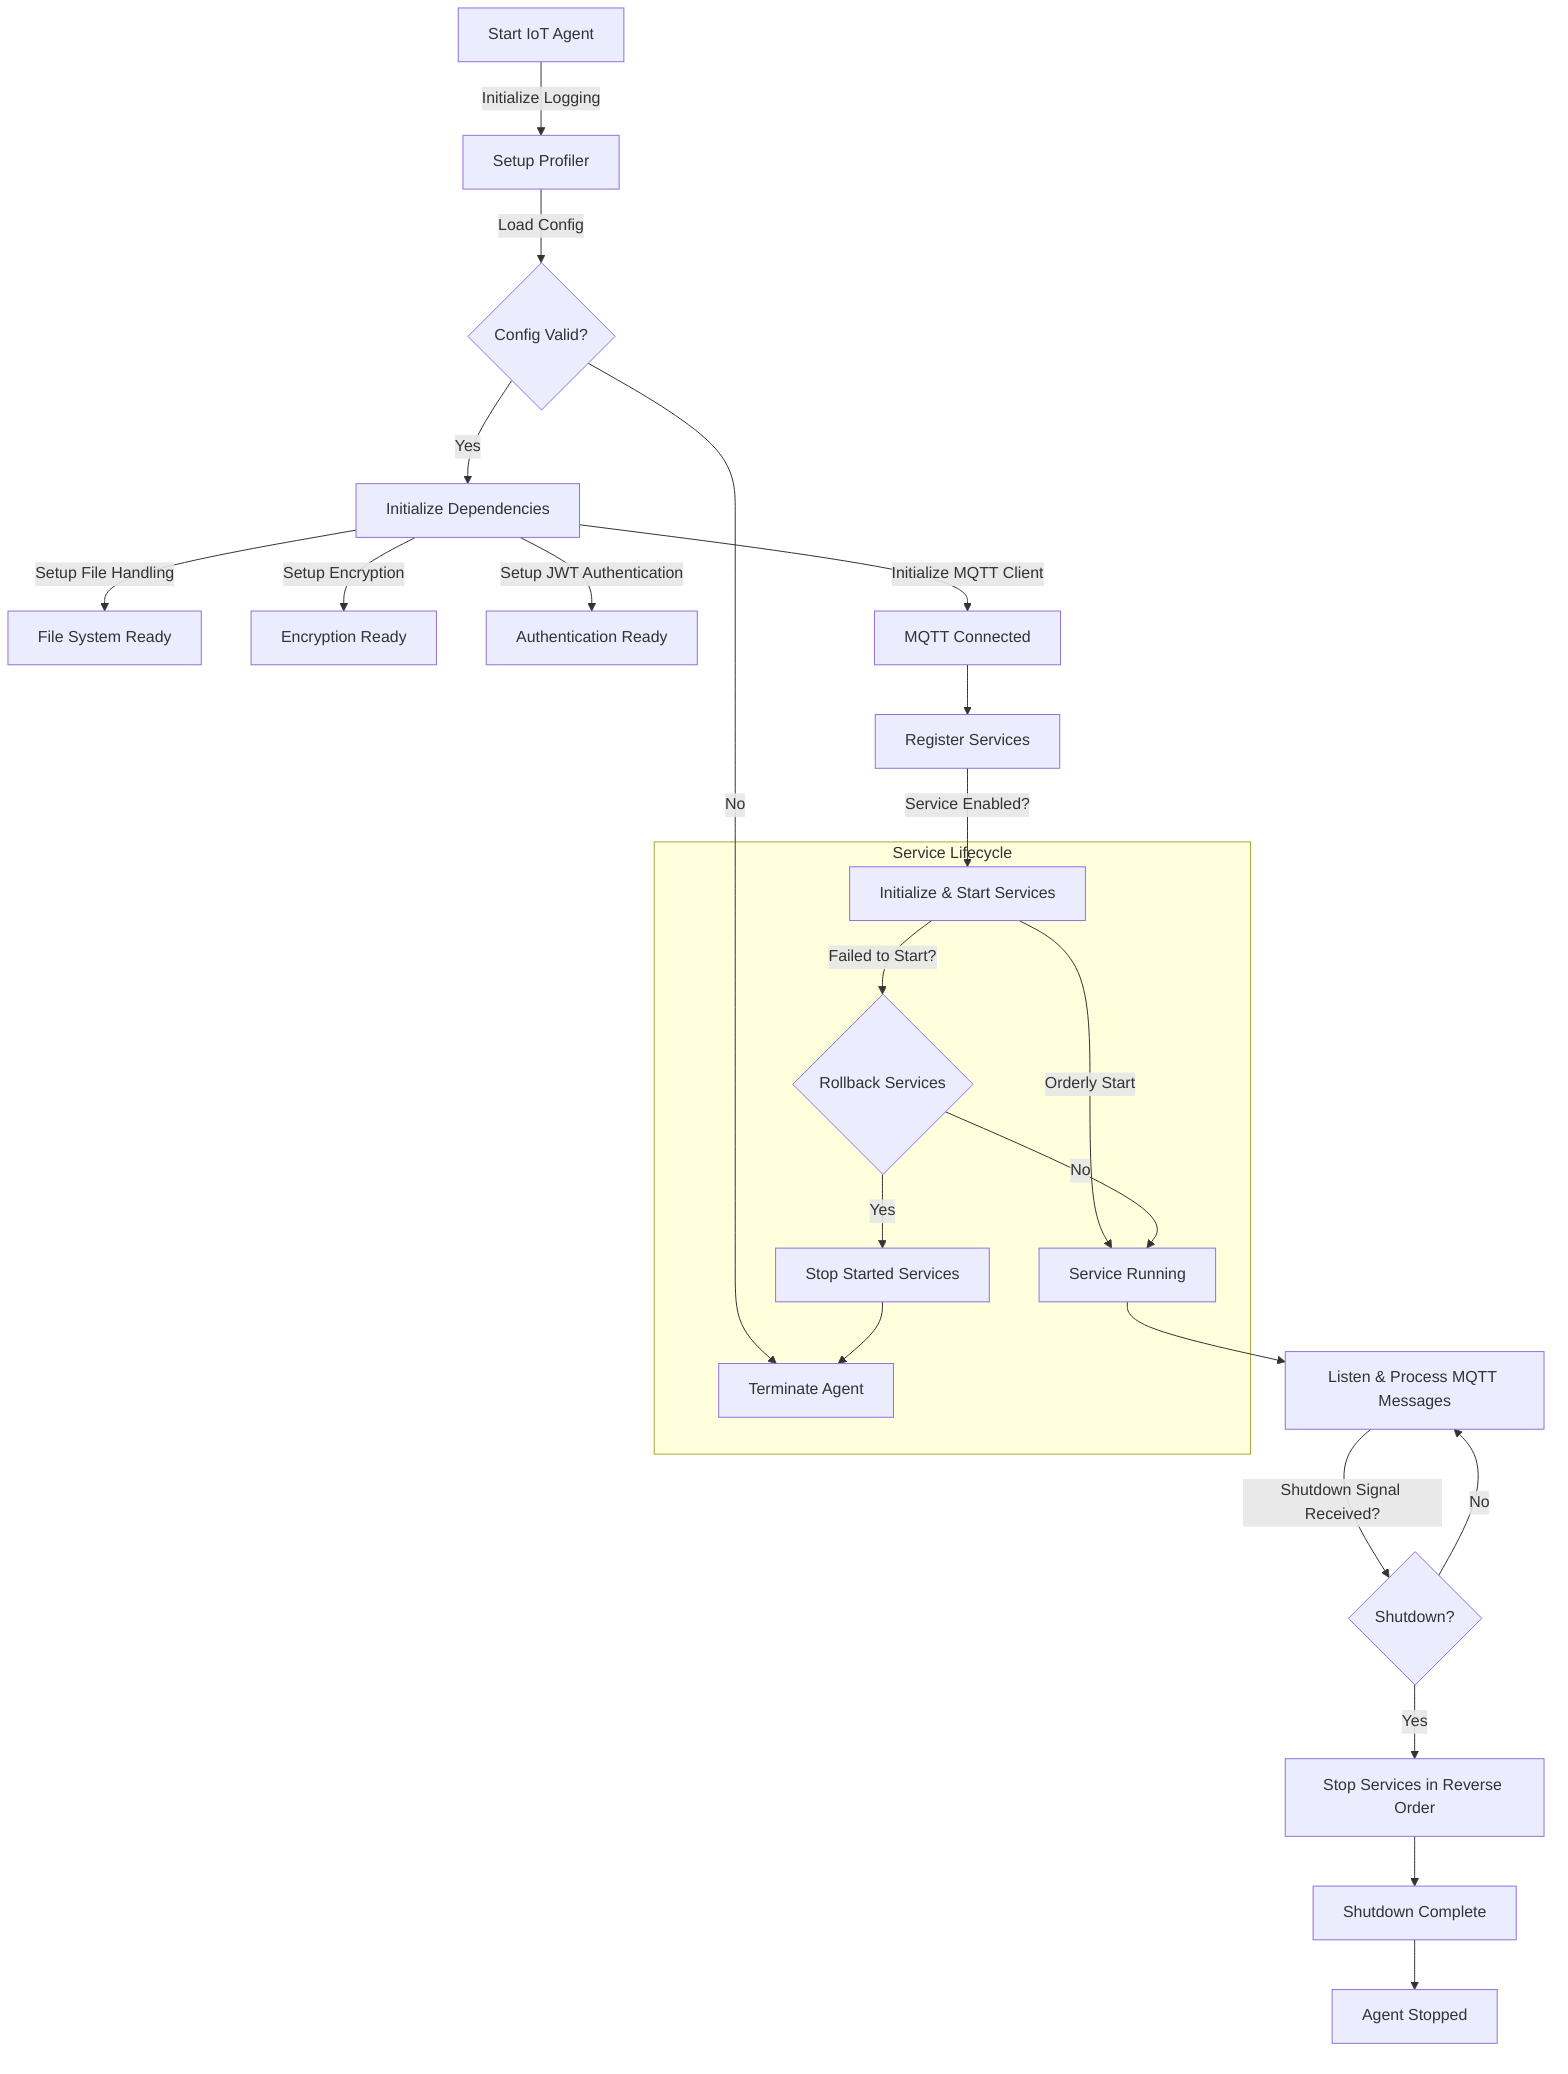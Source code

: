 graph TD;
    A[Start IoT Agent] -->|Initialize Logging| B[Setup Profiler];
    B -->|Load Config| C{Config Valid?};
    C -- No --> D[Terminate Agent];
    C -- Yes --> E[Initialize Dependencies];

    E -->|Setup File Handling| F[File System Ready];
    E -->|Setup Encryption| G[Encryption Ready];
    E -->|Setup JWT Authentication| H[Authentication Ready];
    E -->|Initialize MQTT Client| I[MQTT Connected];

    I --> J[Register Services];
    J -->|Service Enabled?| K[Initialize & Start Services];

    K -->|Orderly Start| L[Service Running];
    L --> M[Listen & Process MQTT Messages];

    M -->|Shutdown Signal Received?| N{Shutdown?};
    N -- Yes --> O[Stop Services in Reverse Order];
    O --> P[Shutdown Complete];
    N -- No --> M;

    P --> Q[Agent Stopped];

    subgraph Service Lifecycle
        K -->|Failed to Start?| R{Rollback Services};
        R -- Yes --> S[Stop Started Services];
        S --> D;
        R -- No --> L;
    end